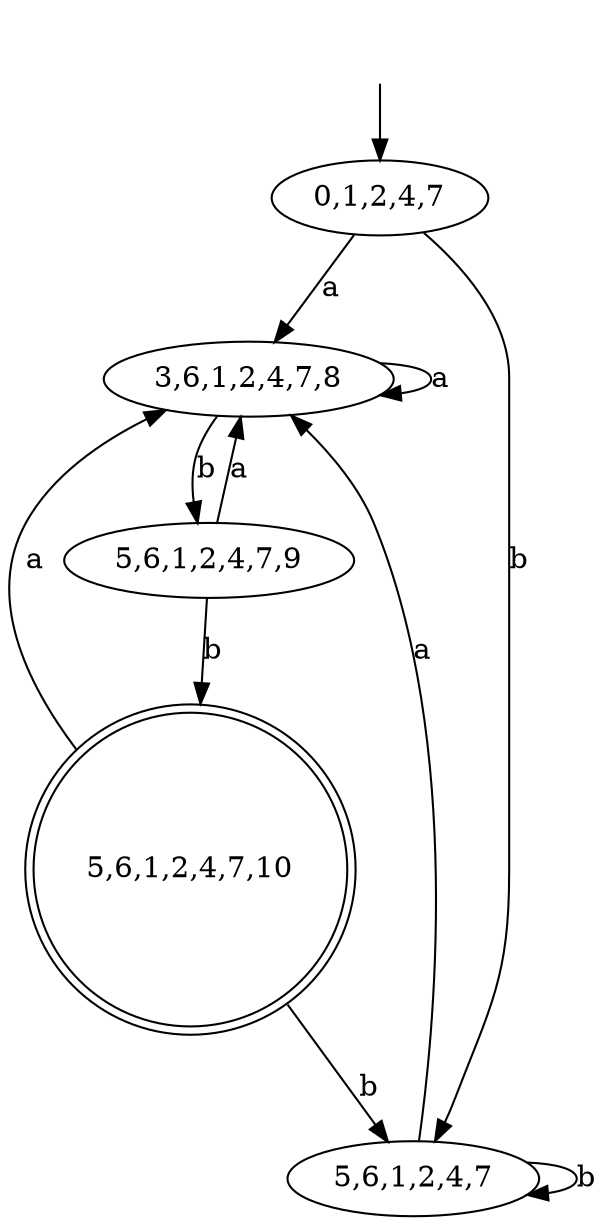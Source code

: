 digraph {
 "" [shape=none]
 "5,6,1,2,4,7,10"  [shape=doublecircle]

"" -> "0,1,2,4,7"
"0,1,2,4,7" -> "3,6,1,2,4,7,8"[label="a", weight="a"];
"0,1,2,4,7" -> "5,6,1,2,4,7"[label="b", weight="b"];
"3,6,1,2,4,7,8" -> "3,6,1,2,4,7,8"[label="a", weight="a"];
"3,6,1,2,4,7,8" -> "5,6,1,2,4,7,9"[label="b", weight="b"];
"5,6,1,2,4,7" -> "3,6,1,2,4,7,8"[label="a", weight="a"];
"5,6,1,2,4,7" -> "5,6,1,2,4,7"[label="b", weight="b"];
"5,6,1,2,4,7,10" -> "3,6,1,2,4,7,8"[label="a", weight="a"];
"5,6,1,2,4,7,10" -> "5,6,1,2,4,7"[label="b", weight="b"];
"5,6,1,2,4,7,9" -> "3,6,1,2,4,7,8"[label="a", weight="a"];
"5,6,1,2,4,7,9" -> "5,6,1,2,4,7,10"[label="b", weight="b"];
}
